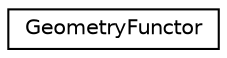digraph G
{
  edge [fontname="Helvetica",fontsize="10",labelfontname="Helvetica",labelfontsize="10"];
  node [fontname="Helvetica",fontsize="10",shape=record];
  rankdir=LR;
  Node1 [label="GeometryFunctor",height=0.2,width=0.4,color="black", fillcolor="white", style="filled",URL="$d9/dd4/structGeometryFunctor.html"];
}

